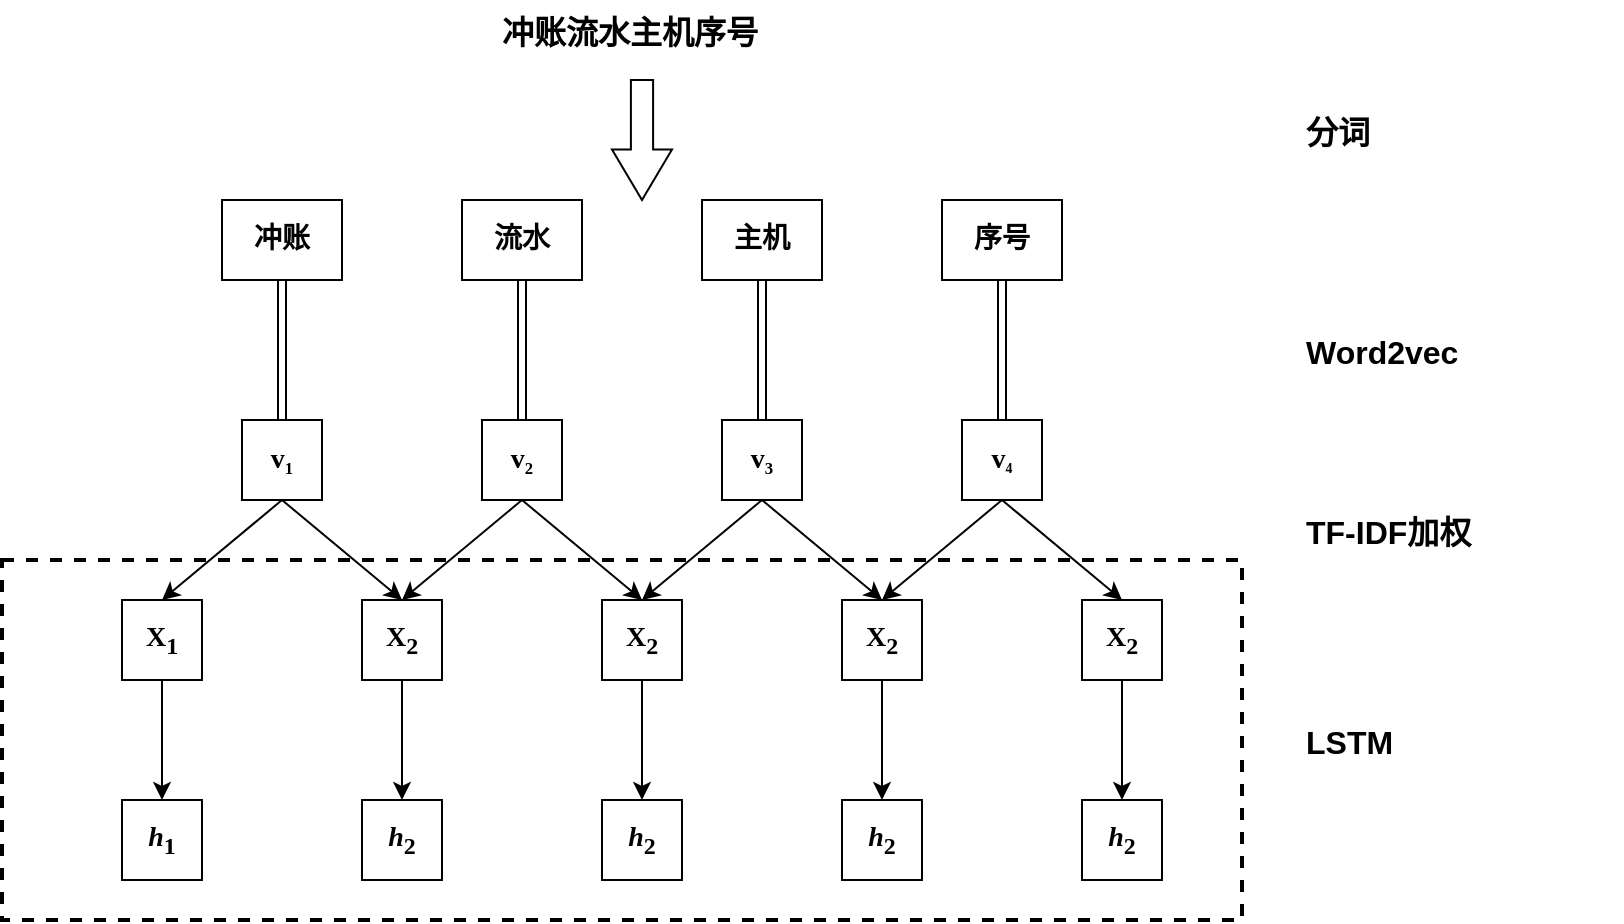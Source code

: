 <mxfile version="14.7.6" type="github">
  <diagram id="sP3Y_K0_8GBx8_YusRyA" name="第 1 页">
    <mxGraphModel dx="2465" dy="1257" grid="1" gridSize="10" guides="1" tooltips="1" connect="1" arrows="1" fold="1" page="0" pageScale="1" pageWidth="827" pageHeight="1169" math="0" shadow="0">
      <root>
        <mxCell id="0" />
        <mxCell id="1" parent="0" />
        <mxCell id="rUDEp83lE1K8BglCtXKg-25" style="edgeStyle=orthogonalEdgeStyle;shape=link;rounded=0;orthogonalLoop=1;jettySize=auto;html=1;exitX=0.5;exitY=1;exitDx=0;exitDy=0;entryX=0.5;entryY=0;entryDx=0;entryDy=0;" edge="1" parent="1" source="rUDEp83lE1K8BglCtXKg-1" target="rUDEp83lE1K8BglCtXKg-5">
          <mxGeometry relative="1" as="geometry" />
        </mxCell>
        <mxCell id="rUDEp83lE1K8BglCtXKg-1" value="&lt;font face=&quot;宋体&quot; size=&quot;1&quot;&gt;&lt;b style=&quot;font-size: 14px&quot;&gt;冲账&lt;/b&gt;&lt;/font&gt;" style="rounded=0;whiteSpace=wrap;html=1;" vertex="1" parent="1">
          <mxGeometry x="-1390" y="-340" width="60" height="40" as="geometry" />
        </mxCell>
        <mxCell id="rUDEp83lE1K8BglCtXKg-28" value="" style="edgeStyle=orthogonalEdgeStyle;shape=link;rounded=0;orthogonalLoop=1;jettySize=auto;html=1;" edge="1" parent="1" source="rUDEp83lE1K8BglCtXKg-2" target="rUDEp83lE1K8BglCtXKg-8">
          <mxGeometry relative="1" as="geometry" />
        </mxCell>
        <mxCell id="rUDEp83lE1K8BglCtXKg-2" value="&lt;span&gt;&lt;font face=&quot;宋体&quot; size=&quot;1&quot;&gt;&lt;b style=&quot;font-size: 14px&quot;&gt;序号&lt;/b&gt;&lt;/font&gt;&lt;/span&gt;" style="rounded=0;whiteSpace=wrap;html=1;" vertex="1" parent="1">
          <mxGeometry x="-1030" y="-340" width="60" height="40" as="geometry" />
        </mxCell>
        <mxCell id="rUDEp83lE1K8BglCtXKg-27" value="" style="edgeStyle=orthogonalEdgeStyle;shape=link;rounded=0;orthogonalLoop=1;jettySize=auto;html=1;" edge="1" parent="1" source="rUDEp83lE1K8BglCtXKg-3" target="rUDEp83lE1K8BglCtXKg-6">
          <mxGeometry relative="1" as="geometry" />
        </mxCell>
        <mxCell id="rUDEp83lE1K8BglCtXKg-3" value="&lt;span&gt;&lt;font face=&quot;宋体&quot; size=&quot;1&quot;&gt;&lt;b style=&quot;font-size: 14px&quot;&gt;主机&lt;/b&gt;&lt;/font&gt;&lt;/span&gt;" style="rounded=0;whiteSpace=wrap;html=1;" vertex="1" parent="1">
          <mxGeometry x="-1150" y="-340" width="60" height="40" as="geometry" />
        </mxCell>
        <mxCell id="rUDEp83lE1K8BglCtXKg-26" style="edgeStyle=orthogonalEdgeStyle;shape=link;rounded=0;orthogonalLoop=1;jettySize=auto;html=1;exitX=0.5;exitY=1;exitDx=0;exitDy=0;" edge="1" parent="1" source="rUDEp83lE1K8BglCtXKg-4" target="rUDEp83lE1K8BglCtXKg-7">
          <mxGeometry relative="1" as="geometry" />
        </mxCell>
        <mxCell id="rUDEp83lE1K8BglCtXKg-4" value="&lt;span&gt;&lt;font face=&quot;宋体&quot; size=&quot;1&quot;&gt;&lt;b style=&quot;font-size: 14px&quot;&gt;流水&lt;/b&gt;&lt;/font&gt;&lt;/span&gt;" style="rounded=0;whiteSpace=wrap;html=1;" vertex="1" parent="1">
          <mxGeometry x="-1270" y="-340" width="60" height="40" as="geometry" />
        </mxCell>
        <mxCell id="rUDEp83lE1K8BglCtXKg-29" style="edgeStyle=none;rounded=0;orthogonalLoop=1;jettySize=auto;html=1;exitX=0.5;exitY=1;exitDx=0;exitDy=0;entryX=0.5;entryY=0;entryDx=0;entryDy=0;" edge="1" parent="1" source="rUDEp83lE1K8BglCtXKg-5" target="rUDEp83lE1K8BglCtXKg-15">
          <mxGeometry relative="1" as="geometry" />
        </mxCell>
        <mxCell id="rUDEp83lE1K8BglCtXKg-31" style="edgeStyle=none;rounded=0;orthogonalLoop=1;jettySize=auto;html=1;exitX=0.5;exitY=1;exitDx=0;exitDy=0;entryX=0.5;entryY=0;entryDx=0;entryDy=0;" edge="1" parent="1" source="rUDEp83lE1K8BglCtXKg-5" target="rUDEp83lE1K8BglCtXKg-13">
          <mxGeometry relative="1" as="geometry" />
        </mxCell>
        <mxCell id="rUDEp83lE1K8BglCtXKg-5" value="&lt;font face=&quot;Times New Roman&quot; size=&quot;1&quot;&gt;&lt;b style=&quot;font-size: 14px&quot;&gt;v&lt;/b&gt;&lt;b&gt;&lt;sub&gt;1&lt;/sub&gt;&lt;/b&gt;&lt;/font&gt;" style="rounded=0;whiteSpace=wrap;html=1;" vertex="1" parent="1">
          <mxGeometry x="-1380" y="-230" width="40" height="40" as="geometry" />
        </mxCell>
        <mxCell id="rUDEp83lE1K8BglCtXKg-35" style="edgeStyle=none;rounded=0;orthogonalLoop=1;jettySize=auto;html=1;exitX=0.5;exitY=1;exitDx=0;exitDy=0;entryX=0.5;entryY=0;entryDx=0;entryDy=0;" edge="1" parent="1" source="rUDEp83lE1K8BglCtXKg-6" target="rUDEp83lE1K8BglCtXKg-14">
          <mxGeometry relative="1" as="geometry" />
        </mxCell>
        <mxCell id="rUDEp83lE1K8BglCtXKg-36" style="edgeStyle=none;rounded=0;orthogonalLoop=1;jettySize=auto;html=1;exitX=0.5;exitY=1;exitDx=0;exitDy=0;entryX=0.5;entryY=0;entryDx=0;entryDy=0;" edge="1" parent="1" source="rUDEp83lE1K8BglCtXKg-6" target="rUDEp83lE1K8BglCtXKg-12">
          <mxGeometry relative="1" as="geometry" />
        </mxCell>
        <mxCell id="rUDEp83lE1K8BglCtXKg-6" value="&lt;b style=&quot;font-family: &amp;#34;times new roman&amp;#34; ; font-size: 14px&quot;&gt;v&lt;/b&gt;&lt;b style=&quot;font-family: &amp;#34;times new roman&amp;#34; ; font-size: x-small&quot;&gt;&lt;sub&gt;3&lt;/sub&gt;&lt;/b&gt;" style="rounded=0;whiteSpace=wrap;html=1;" vertex="1" parent="1">
          <mxGeometry x="-1140" y="-230" width="40" height="40" as="geometry" />
        </mxCell>
        <mxCell id="rUDEp83lE1K8BglCtXKg-33" style="edgeStyle=none;rounded=0;orthogonalLoop=1;jettySize=auto;html=1;exitX=0.5;exitY=1;exitDx=0;exitDy=0;entryX=0.5;entryY=0;entryDx=0;entryDy=0;" edge="1" parent="1" source="rUDEp83lE1K8BglCtXKg-7" target="rUDEp83lE1K8BglCtXKg-13">
          <mxGeometry relative="1" as="geometry" />
        </mxCell>
        <mxCell id="rUDEp83lE1K8BglCtXKg-34" style="edgeStyle=none;rounded=0;orthogonalLoop=1;jettySize=auto;html=1;exitX=0.5;exitY=1;exitDx=0;exitDy=0;entryX=0.5;entryY=0;entryDx=0;entryDy=0;" edge="1" parent="1" source="rUDEp83lE1K8BglCtXKg-7" target="rUDEp83lE1K8BglCtXKg-14">
          <mxGeometry relative="1" as="geometry" />
        </mxCell>
        <mxCell id="rUDEp83lE1K8BglCtXKg-7" value="&lt;b style=&quot;font-family: &amp;#34;times new roman&amp;#34; ; font-size: 14px&quot;&gt;v&lt;/b&gt;&lt;b style=&quot;font-family: &amp;#34;times new roman&amp;#34; ; font-size: x-small&quot;&gt;&lt;sub&gt;2&lt;/sub&gt;&lt;/b&gt;" style="rounded=0;whiteSpace=wrap;html=1;" vertex="1" parent="1">
          <mxGeometry x="-1260" y="-230" width="40" height="40" as="geometry" />
        </mxCell>
        <mxCell id="rUDEp83lE1K8BglCtXKg-37" style="edgeStyle=none;rounded=0;orthogonalLoop=1;jettySize=auto;html=1;exitX=0.5;exitY=1;exitDx=0;exitDy=0;entryX=0.5;entryY=0;entryDx=0;entryDy=0;" edge="1" parent="1" source="rUDEp83lE1K8BglCtXKg-8" target="rUDEp83lE1K8BglCtXKg-12">
          <mxGeometry relative="1" as="geometry" />
        </mxCell>
        <mxCell id="rUDEp83lE1K8BglCtXKg-38" style="edgeStyle=none;rounded=0;orthogonalLoop=1;jettySize=auto;html=1;exitX=0.5;exitY=1;exitDx=0;exitDy=0;entryX=0.5;entryY=0;entryDx=0;entryDy=0;" edge="1" parent="1" source="rUDEp83lE1K8BglCtXKg-8" target="rUDEp83lE1K8BglCtXKg-10">
          <mxGeometry relative="1" as="geometry" />
        </mxCell>
        <mxCell id="rUDEp83lE1K8BglCtXKg-8" value="&lt;b style=&quot;font-family: &amp;#34;times new roman&amp;#34; ; font-size: 14px&quot;&gt;v&lt;/b&gt;&lt;b style=&quot;font-family: &amp;#34;times new roman&amp;#34; ; font-size: 8.333px&quot;&gt;&lt;sub&gt;4&lt;/sub&gt;&lt;/b&gt;" style="rounded=0;whiteSpace=wrap;html=1;" vertex="1" parent="1">
          <mxGeometry x="-1020" y="-230" width="40" height="40" as="geometry" />
        </mxCell>
        <mxCell id="rUDEp83lE1K8BglCtXKg-43" style="edgeStyle=none;rounded=0;orthogonalLoop=1;jettySize=auto;html=1;exitX=0.5;exitY=1;exitDx=0;exitDy=0;entryX=0.5;entryY=0;entryDx=0;entryDy=0;" edge="1" parent="1" source="rUDEp83lE1K8BglCtXKg-10" target="rUDEp83lE1K8BglCtXKg-20">
          <mxGeometry relative="1" as="geometry" />
        </mxCell>
        <mxCell id="rUDEp83lE1K8BglCtXKg-10" value="&lt;b style=&quot;font-family: &amp;#34;times new roman&amp;#34;&quot;&gt;&lt;font style=&quot;font-size: 14px&quot;&gt;X&lt;/font&gt;&lt;sub&gt;&lt;font style=&quot;font-size: 12px&quot;&gt;2&lt;/font&gt;&lt;/sub&gt;&lt;/b&gt;" style="rounded=0;whiteSpace=wrap;html=1;" vertex="1" parent="1">
          <mxGeometry x="-960" y="-140" width="40" height="40" as="geometry" />
        </mxCell>
        <mxCell id="rUDEp83lE1K8BglCtXKg-42" style="edgeStyle=none;rounded=0;orthogonalLoop=1;jettySize=auto;html=1;exitX=0.5;exitY=1;exitDx=0;exitDy=0;entryX=0.5;entryY=0;entryDx=0;entryDy=0;" edge="1" parent="1" source="rUDEp83lE1K8BglCtXKg-12" target="rUDEp83lE1K8BglCtXKg-21">
          <mxGeometry relative="1" as="geometry" />
        </mxCell>
        <mxCell id="rUDEp83lE1K8BglCtXKg-12" value="&lt;b style=&quot;font-family: &amp;#34;times new roman&amp;#34;&quot;&gt;&lt;font style=&quot;font-size: 14px&quot;&gt;X&lt;/font&gt;&lt;sub&gt;&lt;font style=&quot;font-size: 12px&quot;&gt;2&lt;/font&gt;&lt;/sub&gt;&lt;/b&gt;" style="rounded=0;whiteSpace=wrap;html=1;" vertex="1" parent="1">
          <mxGeometry x="-1080" y="-140" width="40" height="40" as="geometry" />
        </mxCell>
        <mxCell id="rUDEp83lE1K8BglCtXKg-40" style="edgeStyle=none;rounded=0;orthogonalLoop=1;jettySize=auto;html=1;exitX=0.5;exitY=1;exitDx=0;exitDy=0;" edge="1" parent="1" source="rUDEp83lE1K8BglCtXKg-13" target="rUDEp83lE1K8BglCtXKg-22">
          <mxGeometry relative="1" as="geometry" />
        </mxCell>
        <mxCell id="rUDEp83lE1K8BglCtXKg-13" value="&lt;b style=&quot;font-family: &amp;#34;times new roman&amp;#34;&quot;&gt;&lt;font style=&quot;font-size: 14px&quot;&gt;X&lt;/font&gt;&lt;sub&gt;&lt;font style=&quot;font-size: 12px&quot;&gt;2&lt;/font&gt;&lt;/sub&gt;&lt;/b&gt;" style="rounded=0;whiteSpace=wrap;html=1;" vertex="1" parent="1">
          <mxGeometry x="-1320" y="-140" width="40" height="40" as="geometry" />
        </mxCell>
        <mxCell id="rUDEp83lE1K8BglCtXKg-41" style="edgeStyle=none;rounded=0;orthogonalLoop=1;jettySize=auto;html=1;exitX=0.5;exitY=1;exitDx=0;exitDy=0;" edge="1" parent="1" source="rUDEp83lE1K8BglCtXKg-14" target="rUDEp83lE1K8BglCtXKg-23">
          <mxGeometry relative="1" as="geometry" />
        </mxCell>
        <mxCell id="rUDEp83lE1K8BglCtXKg-14" value="&lt;b style=&quot;font-family: &amp;#34;times new roman&amp;#34;&quot;&gt;&lt;font style=&quot;font-size: 14px&quot;&gt;X&lt;/font&gt;&lt;sub&gt;&lt;font style=&quot;font-size: 12px&quot;&gt;2&lt;/font&gt;&lt;/sub&gt;&lt;/b&gt;" style="rounded=0;whiteSpace=wrap;html=1;" vertex="1" parent="1">
          <mxGeometry x="-1200" y="-140" width="40" height="40" as="geometry" />
        </mxCell>
        <mxCell id="rUDEp83lE1K8BglCtXKg-39" style="edgeStyle=none;rounded=0;orthogonalLoop=1;jettySize=auto;html=1;exitX=0.5;exitY=1;exitDx=0;exitDy=0;entryX=0.5;entryY=0;entryDx=0;entryDy=0;" edge="1" parent="1" source="rUDEp83lE1K8BglCtXKg-15" target="rUDEp83lE1K8BglCtXKg-24">
          <mxGeometry relative="1" as="geometry" />
        </mxCell>
        <mxCell id="rUDEp83lE1K8BglCtXKg-15" value="&lt;b style=&quot;font-family: &amp;#34;times new roman&amp;#34;&quot;&gt;&lt;font style=&quot;font-size: 14px&quot;&gt;X&lt;/font&gt;&lt;sub&gt;&lt;font style=&quot;font-size: 12px&quot;&gt;1&lt;/font&gt;&lt;/sub&gt;&lt;/b&gt;" style="rounded=0;whiteSpace=wrap;html=1;" vertex="1" parent="1">
          <mxGeometry x="-1440" y="-140" width="40" height="40" as="geometry" />
        </mxCell>
        <mxCell id="rUDEp83lE1K8BglCtXKg-20" value="&lt;b&gt;&lt;font face=&quot;Times New Roman&quot;&gt;&lt;i&gt;&lt;font style=&quot;font-size: 14px&quot;&gt;h&lt;/font&gt;&lt;/i&gt;&lt;sub&gt;&lt;font style=&quot;font-size: 12px&quot;&gt;2&lt;/font&gt;&lt;/sub&gt;&lt;/font&gt;&lt;/b&gt;" style="rounded=0;whiteSpace=wrap;html=1;" vertex="1" parent="1">
          <mxGeometry x="-960" y="-40" width="40" height="40" as="geometry" />
        </mxCell>
        <mxCell id="rUDEp83lE1K8BglCtXKg-21" value="&lt;b&gt;&lt;font face=&quot;Times New Roman&quot;&gt;&lt;i&gt;&lt;font style=&quot;font-size: 14px&quot;&gt;h&lt;/font&gt;&lt;/i&gt;&lt;sub&gt;&lt;font style=&quot;font-size: 12px&quot;&gt;2&lt;/font&gt;&lt;/sub&gt;&lt;/font&gt;&lt;/b&gt;" style="rounded=0;whiteSpace=wrap;html=1;" vertex="1" parent="1">
          <mxGeometry x="-1080" y="-40" width="40" height="40" as="geometry" />
        </mxCell>
        <mxCell id="rUDEp83lE1K8BglCtXKg-22" value="&lt;b&gt;&lt;font face=&quot;Times New Roman&quot;&gt;&lt;i&gt;&lt;font style=&quot;font-size: 14px&quot;&gt;h&lt;/font&gt;&lt;/i&gt;&lt;sub&gt;&lt;font style=&quot;font-size: 12px&quot;&gt;2&lt;/font&gt;&lt;/sub&gt;&lt;/font&gt;&lt;/b&gt;" style="rounded=0;whiteSpace=wrap;html=1;" vertex="1" parent="1">
          <mxGeometry x="-1320" y="-40" width="40" height="40" as="geometry" />
        </mxCell>
        <mxCell id="rUDEp83lE1K8BglCtXKg-23" value="&lt;b&gt;&lt;font face=&quot;Times New Roman&quot;&gt;&lt;i&gt;&lt;font style=&quot;font-size: 14px&quot;&gt;h&lt;/font&gt;&lt;/i&gt;&lt;sub&gt;&lt;font style=&quot;font-size: 12px&quot;&gt;2&lt;/font&gt;&lt;/sub&gt;&lt;/font&gt;&lt;/b&gt;" style="rounded=0;whiteSpace=wrap;html=1;" vertex="1" parent="1">
          <mxGeometry x="-1200" y="-40" width="40" height="40" as="geometry" />
        </mxCell>
        <mxCell id="rUDEp83lE1K8BglCtXKg-24" value="&lt;b style=&quot;font-family: &amp;#34;times new roman&amp;#34;&quot;&gt;&lt;i&gt;&lt;font style=&quot;font-size: 14px&quot;&gt;h&lt;/font&gt;&lt;/i&gt;&lt;sub&gt;&lt;font style=&quot;font-size: 12px&quot;&gt;1&lt;/font&gt;&lt;/sub&gt;&lt;/b&gt;" style="rounded=0;whiteSpace=wrap;html=1;" vertex="1" parent="1">
          <mxGeometry x="-1440" y="-40" width="40" height="40" as="geometry" />
        </mxCell>
        <mxCell id="rUDEp83lE1K8BglCtXKg-44" value="&lt;span style=&quot;color: rgb(0 , 0 , 0) ; font-style: normal ; letter-spacing: normal ; text-align: center ; text-indent: 0px ; text-transform: none ; word-spacing: 0px ; background-color: rgb(255 , 255 , 255)&quot;&gt;&lt;font face=&quot;宋体&quot; size=&quot;1&quot;&gt;&lt;b style=&quot;font-size: 16px&quot;&gt;冲账流水主机序号&lt;/b&gt;&lt;/font&gt;&lt;/span&gt;" style="text;whiteSpace=wrap;html=1;" vertex="1" parent="1">
          <mxGeometry x="-1252.5" y="-440" width="145" height="30" as="geometry" />
        </mxCell>
        <mxCell id="rUDEp83lE1K8BglCtXKg-46" value="" style="html=1;shadow=0;dashed=0;align=center;verticalAlign=middle;shape=mxgraph.arrows2.arrow;dy=0.63;dx=25.23;direction=south;notch=0;" vertex="1" parent="1">
          <mxGeometry x="-1195" y="-400" width="30" height="60" as="geometry" />
        </mxCell>
        <mxCell id="rUDEp83lE1K8BglCtXKg-47" value="&lt;b style=&quot;color: rgb(0 , 0 , 0) ; font-style: normal ; letter-spacing: normal ; text-align: center ; text-indent: 0px ; text-transform: none ; word-spacing: 0px ; background-color: rgb(255 , 255 , 255) ; font-size: 16px&quot;&gt;分词&lt;/b&gt;" style="text;whiteSpace=wrap;html=1;" vertex="1" parent="1">
          <mxGeometry x="-850" y="-390" width="160" height="30" as="geometry" />
        </mxCell>
        <mxCell id="rUDEp83lE1K8BglCtXKg-48" value="&lt;b style=&quot;color: rgb(0 , 0 , 0) ; font-style: normal ; letter-spacing: normal ; text-align: center ; text-indent: 0px ; text-transform: none ; word-spacing: 0px ; background-color: rgb(255 , 255 , 255) ; font-size: 16px&quot;&gt;Word2vec&lt;/b&gt;" style="text;whiteSpace=wrap;html=1;" vertex="1" parent="1">
          <mxGeometry x="-850" y="-280" width="160" height="30" as="geometry" />
        </mxCell>
        <mxCell id="rUDEp83lE1K8BglCtXKg-49" value="&lt;b style=&quot;color: rgb(0 , 0 , 0) ; font-style: normal ; letter-spacing: normal ; text-align: center ; text-indent: 0px ; text-transform: none ; word-spacing: 0px ; background-color: rgb(255 , 255 , 255) ; font-size: 16px&quot;&gt;TF-IDF加权&lt;/b&gt;" style="text;whiteSpace=wrap;html=1;" vertex="1" parent="1">
          <mxGeometry x="-850" y="-190" width="160" height="30" as="geometry" />
        </mxCell>
        <mxCell id="rUDEp83lE1K8BglCtXKg-51" value="&lt;b style=&quot;color: rgb(0 , 0 , 0) ; font-style: normal ; letter-spacing: normal ; text-align: center ; text-indent: 0px ; text-transform: none ; word-spacing: 0px ; background-color: rgb(255 , 255 , 255) ; font-size: 16px&quot;&gt;LSTM&lt;/b&gt;" style="text;whiteSpace=wrap;html=1;" vertex="1" parent="1">
          <mxGeometry x="-850" y="-85" width="160" height="30" as="geometry" />
        </mxCell>
        <mxCell id="rUDEp83lE1K8BglCtXKg-56" value="" style="rounded=0;whiteSpace=wrap;html=1;fillColor=none;dashed=1;strokeWidth=2;" vertex="1" parent="1">
          <mxGeometry x="-1500" y="-160" width="620" height="180" as="geometry" />
        </mxCell>
      </root>
    </mxGraphModel>
  </diagram>
</mxfile>
